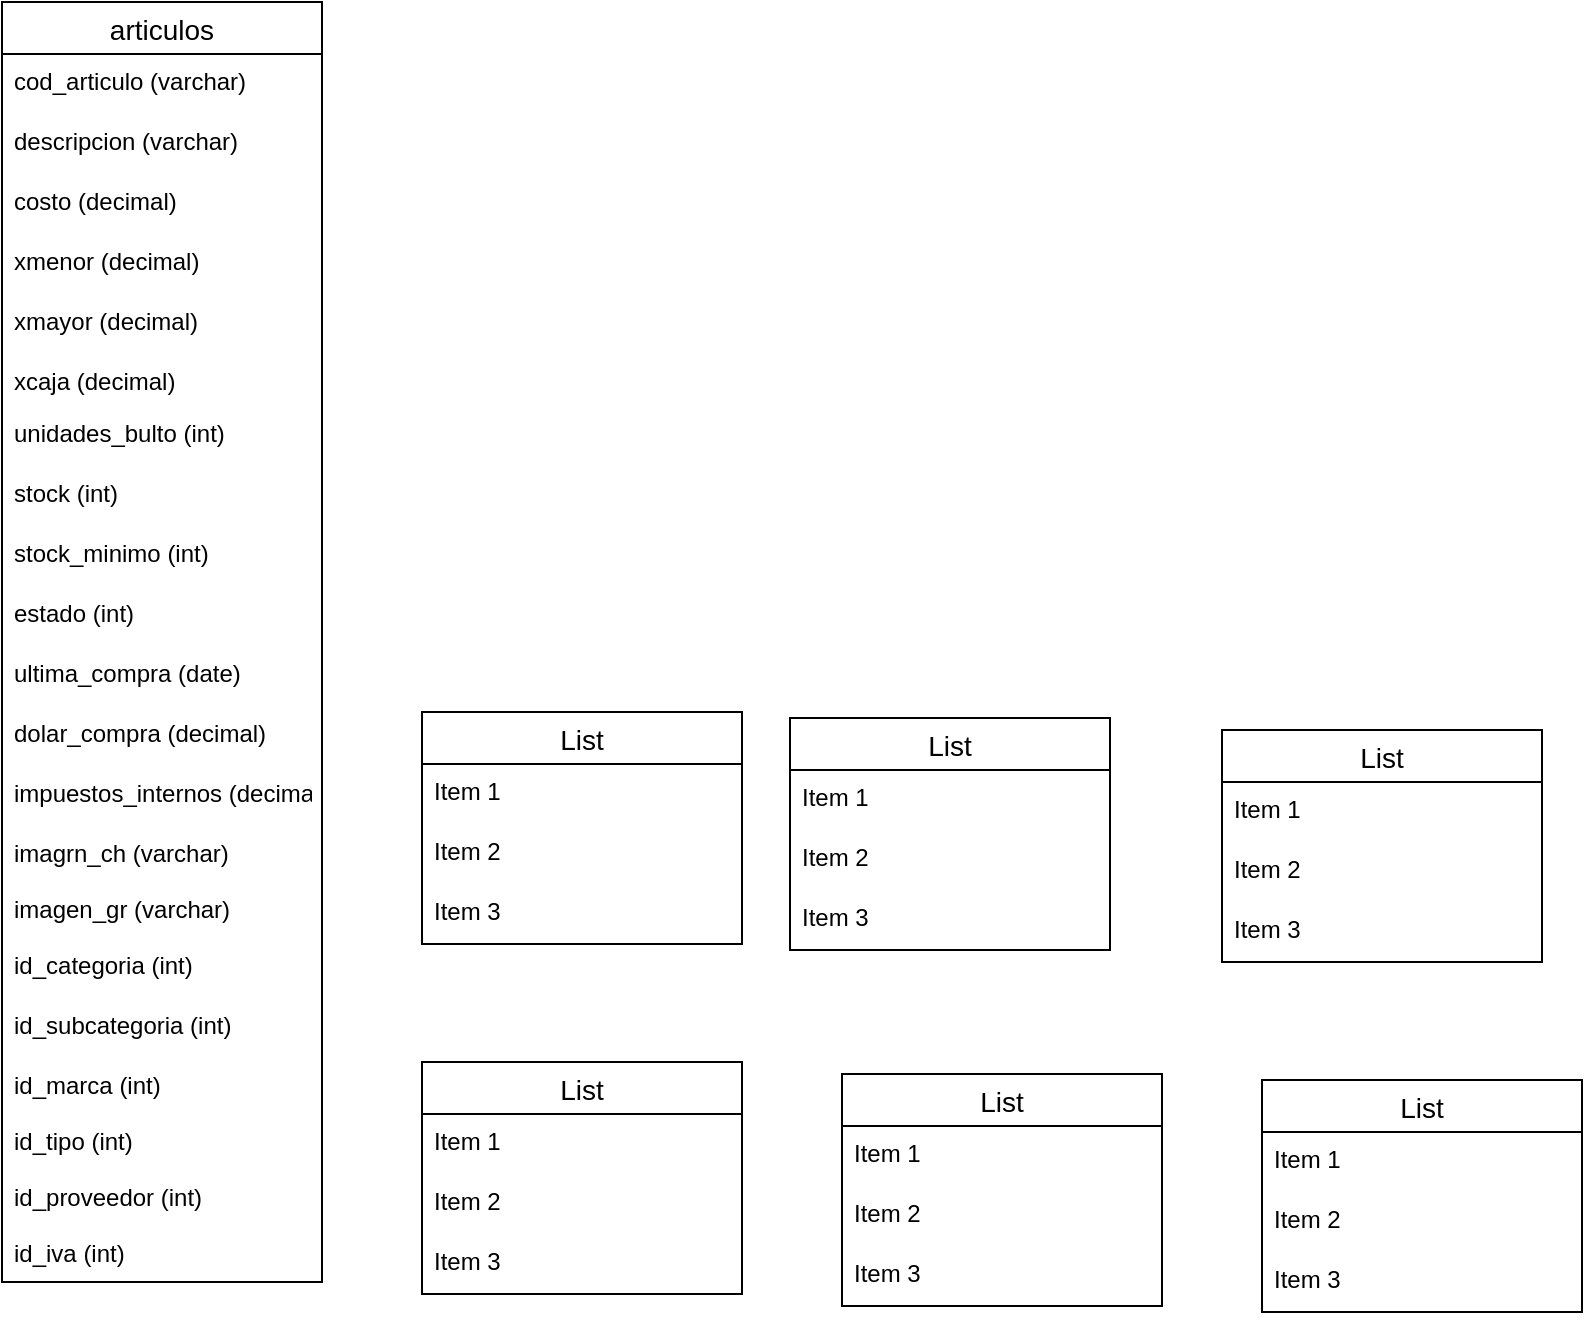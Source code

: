 <mxfile version="13.10.2" type="github">
  <diagram id="_5e5nrNehaMYuaCpqsco" name="Page-1">
    <mxGraphModel dx="1102" dy="582" grid="1" gridSize="10" guides="1" tooltips="1" connect="1" arrows="1" fold="1" page="1" pageScale="1" pageWidth="827" pageHeight="1169" math="0" shadow="0">
      <root>
        <mxCell id="0" />
        <mxCell id="1" parent="0" />
        <mxCell id="ofj8reij5MW94TYRQW6C-4" value="articulos" style="swimlane;fontStyle=0;childLayout=stackLayout;horizontal=1;startSize=26;horizontalStack=0;resizeParent=1;resizeParentMax=0;resizeLast=0;collapsible=1;marginBottom=0;align=center;fontSize=14;" vertex="1" parent="1">
          <mxGeometry x="20" y="120" width="160" height="640" as="geometry" />
        </mxCell>
        <mxCell id="ofj8reij5MW94TYRQW6C-5" value="cod_articulo (varchar)" style="text;strokeColor=none;fillColor=none;spacingLeft=4;spacingRight=4;overflow=hidden;rotatable=0;points=[[0,0.5],[1,0.5]];portConstraint=eastwest;fontSize=12;" vertex="1" parent="ofj8reij5MW94TYRQW6C-4">
          <mxGeometry y="26" width="160" height="30" as="geometry" />
        </mxCell>
        <mxCell id="ofj8reij5MW94TYRQW6C-6" value="descripcion (varchar)" style="text;strokeColor=none;fillColor=none;spacingLeft=4;spacingRight=4;overflow=hidden;rotatable=0;points=[[0,0.5],[1,0.5]];portConstraint=eastwest;fontSize=12;" vertex="1" parent="ofj8reij5MW94TYRQW6C-4">
          <mxGeometry y="56" width="160" height="30" as="geometry" />
        </mxCell>
        <mxCell id="ofj8reij5MW94TYRQW6C-7" value="costo (decimal)&#xa;" style="text;strokeColor=none;fillColor=none;spacingLeft=4;spacingRight=4;overflow=hidden;rotatable=0;points=[[0,0.5],[1,0.5]];portConstraint=eastwest;fontSize=12;" vertex="1" parent="ofj8reij5MW94TYRQW6C-4">
          <mxGeometry y="86" width="160" height="30" as="geometry" />
        </mxCell>
        <mxCell id="ofj8reij5MW94TYRQW6C-8" value="xmenor (decimal)&#xa;" style="text;strokeColor=none;fillColor=none;spacingLeft=4;spacingRight=4;overflow=hidden;rotatable=0;points=[[0,0.5],[1,0.5]];portConstraint=eastwest;fontSize=12;" vertex="1" parent="ofj8reij5MW94TYRQW6C-4">
          <mxGeometry y="116" width="160" height="30" as="geometry" />
        </mxCell>
        <mxCell id="ofj8reij5MW94TYRQW6C-9" value="xmayor (decimal)&#xa;" style="text;strokeColor=none;fillColor=none;spacingLeft=4;spacingRight=4;overflow=hidden;rotatable=0;points=[[0,0.5],[1,0.5]];portConstraint=eastwest;fontSize=12;" vertex="1" parent="ofj8reij5MW94TYRQW6C-4">
          <mxGeometry y="146" width="160" height="30" as="geometry" />
        </mxCell>
        <mxCell id="ofj8reij5MW94TYRQW6C-10" value="xcaja (decimal)&#xa;" style="text;strokeColor=none;fillColor=none;spacingLeft=4;spacingRight=4;overflow=hidden;rotatable=0;points=[[0,0.5],[1,0.5]];portConstraint=eastwest;fontSize=12;" vertex="1" parent="ofj8reij5MW94TYRQW6C-4">
          <mxGeometry y="176" width="160" height="26" as="geometry" />
        </mxCell>
        <mxCell id="ofj8reij5MW94TYRQW6C-11" value="unidades_bulto (int)" style="text;strokeColor=none;fillColor=none;spacingLeft=4;spacingRight=4;overflow=hidden;rotatable=0;points=[[0,0.5],[1,0.5]];portConstraint=eastwest;fontSize=12;" vertex="1" parent="ofj8reij5MW94TYRQW6C-4">
          <mxGeometry y="202" width="160" height="30" as="geometry" />
        </mxCell>
        <mxCell id="ofj8reij5MW94TYRQW6C-12" value="stock (int)" style="text;strokeColor=none;fillColor=none;spacingLeft=4;spacingRight=4;overflow=hidden;rotatable=0;points=[[0,0.5],[1,0.5]];portConstraint=eastwest;fontSize=12;" vertex="1" parent="ofj8reij5MW94TYRQW6C-4">
          <mxGeometry y="232" width="160" height="30" as="geometry" />
        </mxCell>
        <mxCell id="ofj8reij5MW94TYRQW6C-13" value="stock_minimo (int)" style="text;strokeColor=none;fillColor=none;spacingLeft=4;spacingRight=4;overflow=hidden;rotatable=0;points=[[0,0.5],[1,0.5]];portConstraint=eastwest;fontSize=12;" vertex="1" parent="ofj8reij5MW94TYRQW6C-4">
          <mxGeometry y="262" width="160" height="30" as="geometry" />
        </mxCell>
        <mxCell id="ofj8reij5MW94TYRQW6C-14" value="estado (int)" style="text;strokeColor=none;fillColor=none;spacingLeft=4;spacingRight=4;overflow=hidden;rotatable=0;points=[[0,0.5],[1,0.5]];portConstraint=eastwest;fontSize=12;" vertex="1" parent="ofj8reij5MW94TYRQW6C-4">
          <mxGeometry y="292" width="160" height="30" as="geometry" />
        </mxCell>
        <mxCell id="ofj8reij5MW94TYRQW6C-15" value="ultima_compra (date)" style="text;strokeColor=none;fillColor=none;spacingLeft=4;spacingRight=4;overflow=hidden;rotatable=0;points=[[0,0.5],[1,0.5]];portConstraint=eastwest;fontSize=12;" vertex="1" parent="ofj8reij5MW94TYRQW6C-4">
          <mxGeometry y="322" width="160" height="30" as="geometry" />
        </mxCell>
        <mxCell id="ofj8reij5MW94TYRQW6C-16" value="dolar_compra (decimal)" style="text;strokeColor=none;fillColor=none;spacingLeft=4;spacingRight=4;overflow=hidden;rotatable=0;points=[[0,0.5],[1,0.5]];portConstraint=eastwest;fontSize=12;" vertex="1" parent="ofj8reij5MW94TYRQW6C-4">
          <mxGeometry y="352" width="160" height="30" as="geometry" />
        </mxCell>
        <mxCell id="ofj8reij5MW94TYRQW6C-17" value="impuestos_internos (decimal)" style="text;strokeColor=none;fillColor=none;spacingLeft=4;spacingRight=4;overflow=hidden;rotatable=0;points=[[0,0.5],[1,0.5]];portConstraint=eastwest;fontSize=12;" vertex="1" parent="ofj8reij5MW94TYRQW6C-4">
          <mxGeometry y="382" width="160" height="30" as="geometry" />
        </mxCell>
        <mxCell id="ofj8reij5MW94TYRQW6C-26" value="imagrn_ch (varchar)" style="text;strokeColor=none;fillColor=none;spacingLeft=4;spacingRight=4;overflow=hidden;rotatable=0;points=[[0,0.5],[1,0.5]];portConstraint=eastwest;fontSize=12;" vertex="1" parent="ofj8reij5MW94TYRQW6C-4">
          <mxGeometry y="412" width="160" height="28" as="geometry" />
        </mxCell>
        <mxCell id="ofj8reij5MW94TYRQW6C-27" value="imagen_gr (varchar)" style="text;strokeColor=none;fillColor=none;spacingLeft=4;spacingRight=4;overflow=hidden;rotatable=0;points=[[0,0.5],[1,0.5]];portConstraint=eastwest;fontSize=12;" vertex="1" parent="ofj8reij5MW94TYRQW6C-4">
          <mxGeometry y="440" width="160" height="28" as="geometry" />
        </mxCell>
        <mxCell id="ofj8reij5MW94TYRQW6C-18" value="id_categoria (int)" style="text;strokeColor=none;fillColor=none;spacingLeft=4;spacingRight=4;overflow=hidden;rotatable=0;points=[[0,0.5],[1,0.5]];portConstraint=eastwest;fontSize=12;" vertex="1" parent="ofj8reij5MW94TYRQW6C-4">
          <mxGeometry y="468" width="160" height="30" as="geometry" />
        </mxCell>
        <mxCell id="ofj8reij5MW94TYRQW6C-21" value="id_subcategoria (int)" style="text;strokeColor=none;fillColor=none;spacingLeft=4;spacingRight=4;overflow=hidden;rotatable=0;points=[[0,0.5],[1,0.5]];portConstraint=eastwest;fontSize=12;" vertex="1" parent="ofj8reij5MW94TYRQW6C-4">
          <mxGeometry y="498" width="160" height="30" as="geometry" />
        </mxCell>
        <mxCell id="ofj8reij5MW94TYRQW6C-22" value="id_marca (int)" style="text;strokeColor=none;fillColor=none;spacingLeft=4;spacingRight=4;overflow=hidden;rotatable=0;points=[[0,0.5],[1,0.5]];portConstraint=eastwest;fontSize=12;" vertex="1" parent="ofj8reij5MW94TYRQW6C-4">
          <mxGeometry y="528" width="160" height="28" as="geometry" />
        </mxCell>
        <mxCell id="ofj8reij5MW94TYRQW6C-25" value="id_tipo (int)" style="text;strokeColor=none;fillColor=none;spacingLeft=4;spacingRight=4;overflow=hidden;rotatable=0;points=[[0,0.5],[1,0.5]];portConstraint=eastwest;fontSize=12;" vertex="1" parent="ofj8reij5MW94TYRQW6C-4">
          <mxGeometry y="556" width="160" height="28" as="geometry" />
        </mxCell>
        <mxCell id="ofj8reij5MW94TYRQW6C-23" value="id_proveedor (int)" style="text;strokeColor=none;fillColor=none;spacingLeft=4;spacingRight=4;overflow=hidden;rotatable=0;points=[[0,0.5],[1,0.5]];portConstraint=eastwest;fontSize=12;" vertex="1" parent="ofj8reij5MW94TYRQW6C-4">
          <mxGeometry y="584" width="160" height="28" as="geometry" />
        </mxCell>
        <mxCell id="ofj8reij5MW94TYRQW6C-24" value="id_iva (int)" style="text;strokeColor=none;fillColor=none;spacingLeft=4;spacingRight=4;overflow=hidden;rotatable=0;points=[[0,0.5],[1,0.5]];portConstraint=eastwest;fontSize=12;" vertex="1" parent="ofj8reij5MW94TYRQW6C-4">
          <mxGeometry y="612" width="160" height="28" as="geometry" />
        </mxCell>
        <mxCell id="ofj8reij5MW94TYRQW6C-28" value="List" style="swimlane;fontStyle=0;childLayout=stackLayout;horizontal=1;startSize=26;horizontalStack=0;resizeParent=1;resizeParentMax=0;resizeLast=0;collapsible=1;marginBottom=0;align=center;fontSize=14;" vertex="1" parent="1">
          <mxGeometry x="230" y="475" width="160" height="116" as="geometry" />
        </mxCell>
        <mxCell id="ofj8reij5MW94TYRQW6C-29" value="Item 1" style="text;strokeColor=none;fillColor=none;spacingLeft=4;spacingRight=4;overflow=hidden;rotatable=0;points=[[0,0.5],[1,0.5]];portConstraint=eastwest;fontSize=12;" vertex="1" parent="ofj8reij5MW94TYRQW6C-28">
          <mxGeometry y="26" width="160" height="30" as="geometry" />
        </mxCell>
        <mxCell id="ofj8reij5MW94TYRQW6C-30" value="Item 2" style="text;strokeColor=none;fillColor=none;spacingLeft=4;spacingRight=4;overflow=hidden;rotatable=0;points=[[0,0.5],[1,0.5]];portConstraint=eastwest;fontSize=12;" vertex="1" parent="ofj8reij5MW94TYRQW6C-28">
          <mxGeometry y="56" width="160" height="30" as="geometry" />
        </mxCell>
        <mxCell id="ofj8reij5MW94TYRQW6C-31" value="Item 3" style="text;strokeColor=none;fillColor=none;spacingLeft=4;spacingRight=4;overflow=hidden;rotatable=0;points=[[0,0.5],[1,0.5]];portConstraint=eastwest;fontSize=12;" vertex="1" parent="ofj8reij5MW94TYRQW6C-28">
          <mxGeometry y="86" width="160" height="30" as="geometry" />
        </mxCell>
        <mxCell id="ofj8reij5MW94TYRQW6C-32" value="List" style="swimlane;fontStyle=0;childLayout=stackLayout;horizontal=1;startSize=26;horizontalStack=0;resizeParent=1;resizeParentMax=0;resizeLast=0;collapsible=1;marginBottom=0;align=center;fontSize=14;" vertex="1" parent="1">
          <mxGeometry x="414" y="478" width="160" height="116" as="geometry" />
        </mxCell>
        <mxCell id="ofj8reij5MW94TYRQW6C-33" value="Item 1" style="text;strokeColor=none;fillColor=none;spacingLeft=4;spacingRight=4;overflow=hidden;rotatable=0;points=[[0,0.5],[1,0.5]];portConstraint=eastwest;fontSize=12;" vertex="1" parent="ofj8reij5MW94TYRQW6C-32">
          <mxGeometry y="26" width="160" height="30" as="geometry" />
        </mxCell>
        <mxCell id="ofj8reij5MW94TYRQW6C-34" value="Item 2" style="text;strokeColor=none;fillColor=none;spacingLeft=4;spacingRight=4;overflow=hidden;rotatable=0;points=[[0,0.5],[1,0.5]];portConstraint=eastwest;fontSize=12;" vertex="1" parent="ofj8reij5MW94TYRQW6C-32">
          <mxGeometry y="56" width="160" height="30" as="geometry" />
        </mxCell>
        <mxCell id="ofj8reij5MW94TYRQW6C-35" value="Item 3" style="text;strokeColor=none;fillColor=none;spacingLeft=4;spacingRight=4;overflow=hidden;rotatable=0;points=[[0,0.5],[1,0.5]];portConstraint=eastwest;fontSize=12;" vertex="1" parent="ofj8reij5MW94TYRQW6C-32">
          <mxGeometry y="86" width="160" height="30" as="geometry" />
        </mxCell>
        <mxCell id="ofj8reij5MW94TYRQW6C-36" value="List" style="swimlane;fontStyle=0;childLayout=stackLayout;horizontal=1;startSize=26;horizontalStack=0;resizeParent=1;resizeParentMax=0;resizeLast=0;collapsible=1;marginBottom=0;align=center;fontSize=14;" vertex="1" parent="1">
          <mxGeometry x="630" y="484" width="160" height="116" as="geometry" />
        </mxCell>
        <mxCell id="ofj8reij5MW94TYRQW6C-37" value="Item 1" style="text;strokeColor=none;fillColor=none;spacingLeft=4;spacingRight=4;overflow=hidden;rotatable=0;points=[[0,0.5],[1,0.5]];portConstraint=eastwest;fontSize=12;" vertex="1" parent="ofj8reij5MW94TYRQW6C-36">
          <mxGeometry y="26" width="160" height="30" as="geometry" />
        </mxCell>
        <mxCell id="ofj8reij5MW94TYRQW6C-38" value="Item 2" style="text;strokeColor=none;fillColor=none;spacingLeft=4;spacingRight=4;overflow=hidden;rotatable=0;points=[[0,0.5],[1,0.5]];portConstraint=eastwest;fontSize=12;" vertex="1" parent="ofj8reij5MW94TYRQW6C-36">
          <mxGeometry y="56" width="160" height="30" as="geometry" />
        </mxCell>
        <mxCell id="ofj8reij5MW94TYRQW6C-39" value="Item 3" style="text;strokeColor=none;fillColor=none;spacingLeft=4;spacingRight=4;overflow=hidden;rotatable=0;points=[[0,0.5],[1,0.5]];portConstraint=eastwest;fontSize=12;" vertex="1" parent="ofj8reij5MW94TYRQW6C-36">
          <mxGeometry y="86" width="160" height="30" as="geometry" />
        </mxCell>
        <mxCell id="ofj8reij5MW94TYRQW6C-40" value="List" style="swimlane;fontStyle=0;childLayout=stackLayout;horizontal=1;startSize=26;horizontalStack=0;resizeParent=1;resizeParentMax=0;resizeLast=0;collapsible=1;marginBottom=0;align=center;fontSize=14;" vertex="1" parent="1">
          <mxGeometry x="230" y="650" width="160" height="116" as="geometry" />
        </mxCell>
        <mxCell id="ofj8reij5MW94TYRQW6C-41" value="Item 1" style="text;strokeColor=none;fillColor=none;spacingLeft=4;spacingRight=4;overflow=hidden;rotatable=0;points=[[0,0.5],[1,0.5]];portConstraint=eastwest;fontSize=12;" vertex="1" parent="ofj8reij5MW94TYRQW6C-40">
          <mxGeometry y="26" width="160" height="30" as="geometry" />
        </mxCell>
        <mxCell id="ofj8reij5MW94TYRQW6C-42" value="Item 2" style="text;strokeColor=none;fillColor=none;spacingLeft=4;spacingRight=4;overflow=hidden;rotatable=0;points=[[0,0.5],[1,0.5]];portConstraint=eastwest;fontSize=12;" vertex="1" parent="ofj8reij5MW94TYRQW6C-40">
          <mxGeometry y="56" width="160" height="30" as="geometry" />
        </mxCell>
        <mxCell id="ofj8reij5MW94TYRQW6C-43" value="Item 3" style="text;strokeColor=none;fillColor=none;spacingLeft=4;spacingRight=4;overflow=hidden;rotatable=0;points=[[0,0.5],[1,0.5]];portConstraint=eastwest;fontSize=12;" vertex="1" parent="ofj8reij5MW94TYRQW6C-40">
          <mxGeometry y="86" width="160" height="30" as="geometry" />
        </mxCell>
        <mxCell id="ofj8reij5MW94TYRQW6C-44" value="List" style="swimlane;fontStyle=0;childLayout=stackLayout;horizontal=1;startSize=26;horizontalStack=0;resizeParent=1;resizeParentMax=0;resizeLast=0;collapsible=1;marginBottom=0;align=center;fontSize=14;" vertex="1" parent="1">
          <mxGeometry x="440" y="656" width="160" height="116" as="geometry" />
        </mxCell>
        <mxCell id="ofj8reij5MW94TYRQW6C-45" value="Item 1" style="text;strokeColor=none;fillColor=none;spacingLeft=4;spacingRight=4;overflow=hidden;rotatable=0;points=[[0,0.5],[1,0.5]];portConstraint=eastwest;fontSize=12;" vertex="1" parent="ofj8reij5MW94TYRQW6C-44">
          <mxGeometry y="26" width="160" height="30" as="geometry" />
        </mxCell>
        <mxCell id="ofj8reij5MW94TYRQW6C-46" value="Item 2" style="text;strokeColor=none;fillColor=none;spacingLeft=4;spacingRight=4;overflow=hidden;rotatable=0;points=[[0,0.5],[1,0.5]];portConstraint=eastwest;fontSize=12;" vertex="1" parent="ofj8reij5MW94TYRQW6C-44">
          <mxGeometry y="56" width="160" height="30" as="geometry" />
        </mxCell>
        <mxCell id="ofj8reij5MW94TYRQW6C-47" value="Item 3" style="text;strokeColor=none;fillColor=none;spacingLeft=4;spacingRight=4;overflow=hidden;rotatable=0;points=[[0,0.5],[1,0.5]];portConstraint=eastwest;fontSize=12;" vertex="1" parent="ofj8reij5MW94TYRQW6C-44">
          <mxGeometry y="86" width="160" height="30" as="geometry" />
        </mxCell>
        <mxCell id="ofj8reij5MW94TYRQW6C-48" value="List" style="swimlane;fontStyle=0;childLayout=stackLayout;horizontal=1;startSize=26;horizontalStack=0;resizeParent=1;resizeParentMax=0;resizeLast=0;collapsible=1;marginBottom=0;align=center;fontSize=14;" vertex="1" parent="1">
          <mxGeometry x="650" y="659" width="160" height="116" as="geometry" />
        </mxCell>
        <mxCell id="ofj8reij5MW94TYRQW6C-49" value="Item 1" style="text;strokeColor=none;fillColor=none;spacingLeft=4;spacingRight=4;overflow=hidden;rotatable=0;points=[[0,0.5],[1,0.5]];portConstraint=eastwest;fontSize=12;" vertex="1" parent="ofj8reij5MW94TYRQW6C-48">
          <mxGeometry y="26" width="160" height="30" as="geometry" />
        </mxCell>
        <mxCell id="ofj8reij5MW94TYRQW6C-50" value="Item 2" style="text;strokeColor=none;fillColor=none;spacingLeft=4;spacingRight=4;overflow=hidden;rotatable=0;points=[[0,0.5],[1,0.5]];portConstraint=eastwest;fontSize=12;" vertex="1" parent="ofj8reij5MW94TYRQW6C-48">
          <mxGeometry y="56" width="160" height="30" as="geometry" />
        </mxCell>
        <mxCell id="ofj8reij5MW94TYRQW6C-51" value="Item 3" style="text;strokeColor=none;fillColor=none;spacingLeft=4;spacingRight=4;overflow=hidden;rotatable=0;points=[[0,0.5],[1,0.5]];portConstraint=eastwest;fontSize=12;" vertex="1" parent="ofj8reij5MW94TYRQW6C-48">
          <mxGeometry y="86" width="160" height="30" as="geometry" />
        </mxCell>
      </root>
    </mxGraphModel>
  </diagram>
</mxfile>
